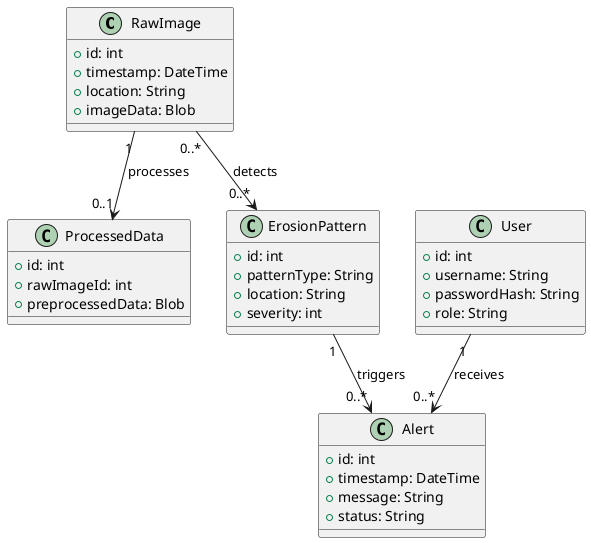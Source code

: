 @startuml Database Design - Class Diagram

class RawImage {
    +id: int
    +timestamp: DateTime
    +location: String
    +imageData: Blob
}

class ProcessedData {
    +id: int
    +rawImageId: int
    +preprocessedData: Blob
}

class ErosionPattern {
    +id: int
    +patternType: String
    +location: String
    +severity: int
}

class Alert {
    +id: int
    +timestamp: DateTime
    +message: String
    +status: String
}

class User {
    +id: int
    +username: String
    +passwordHash: String
    +role: String
}

RawImage "1" --> "0..1" ProcessedData: processes
RawImage "0..*" --> "0..*" ErosionPattern: detects
ErosionPattern "1" --> "0..*" Alert: triggers
User "1" --> "0..*" Alert: receives

@enduml
